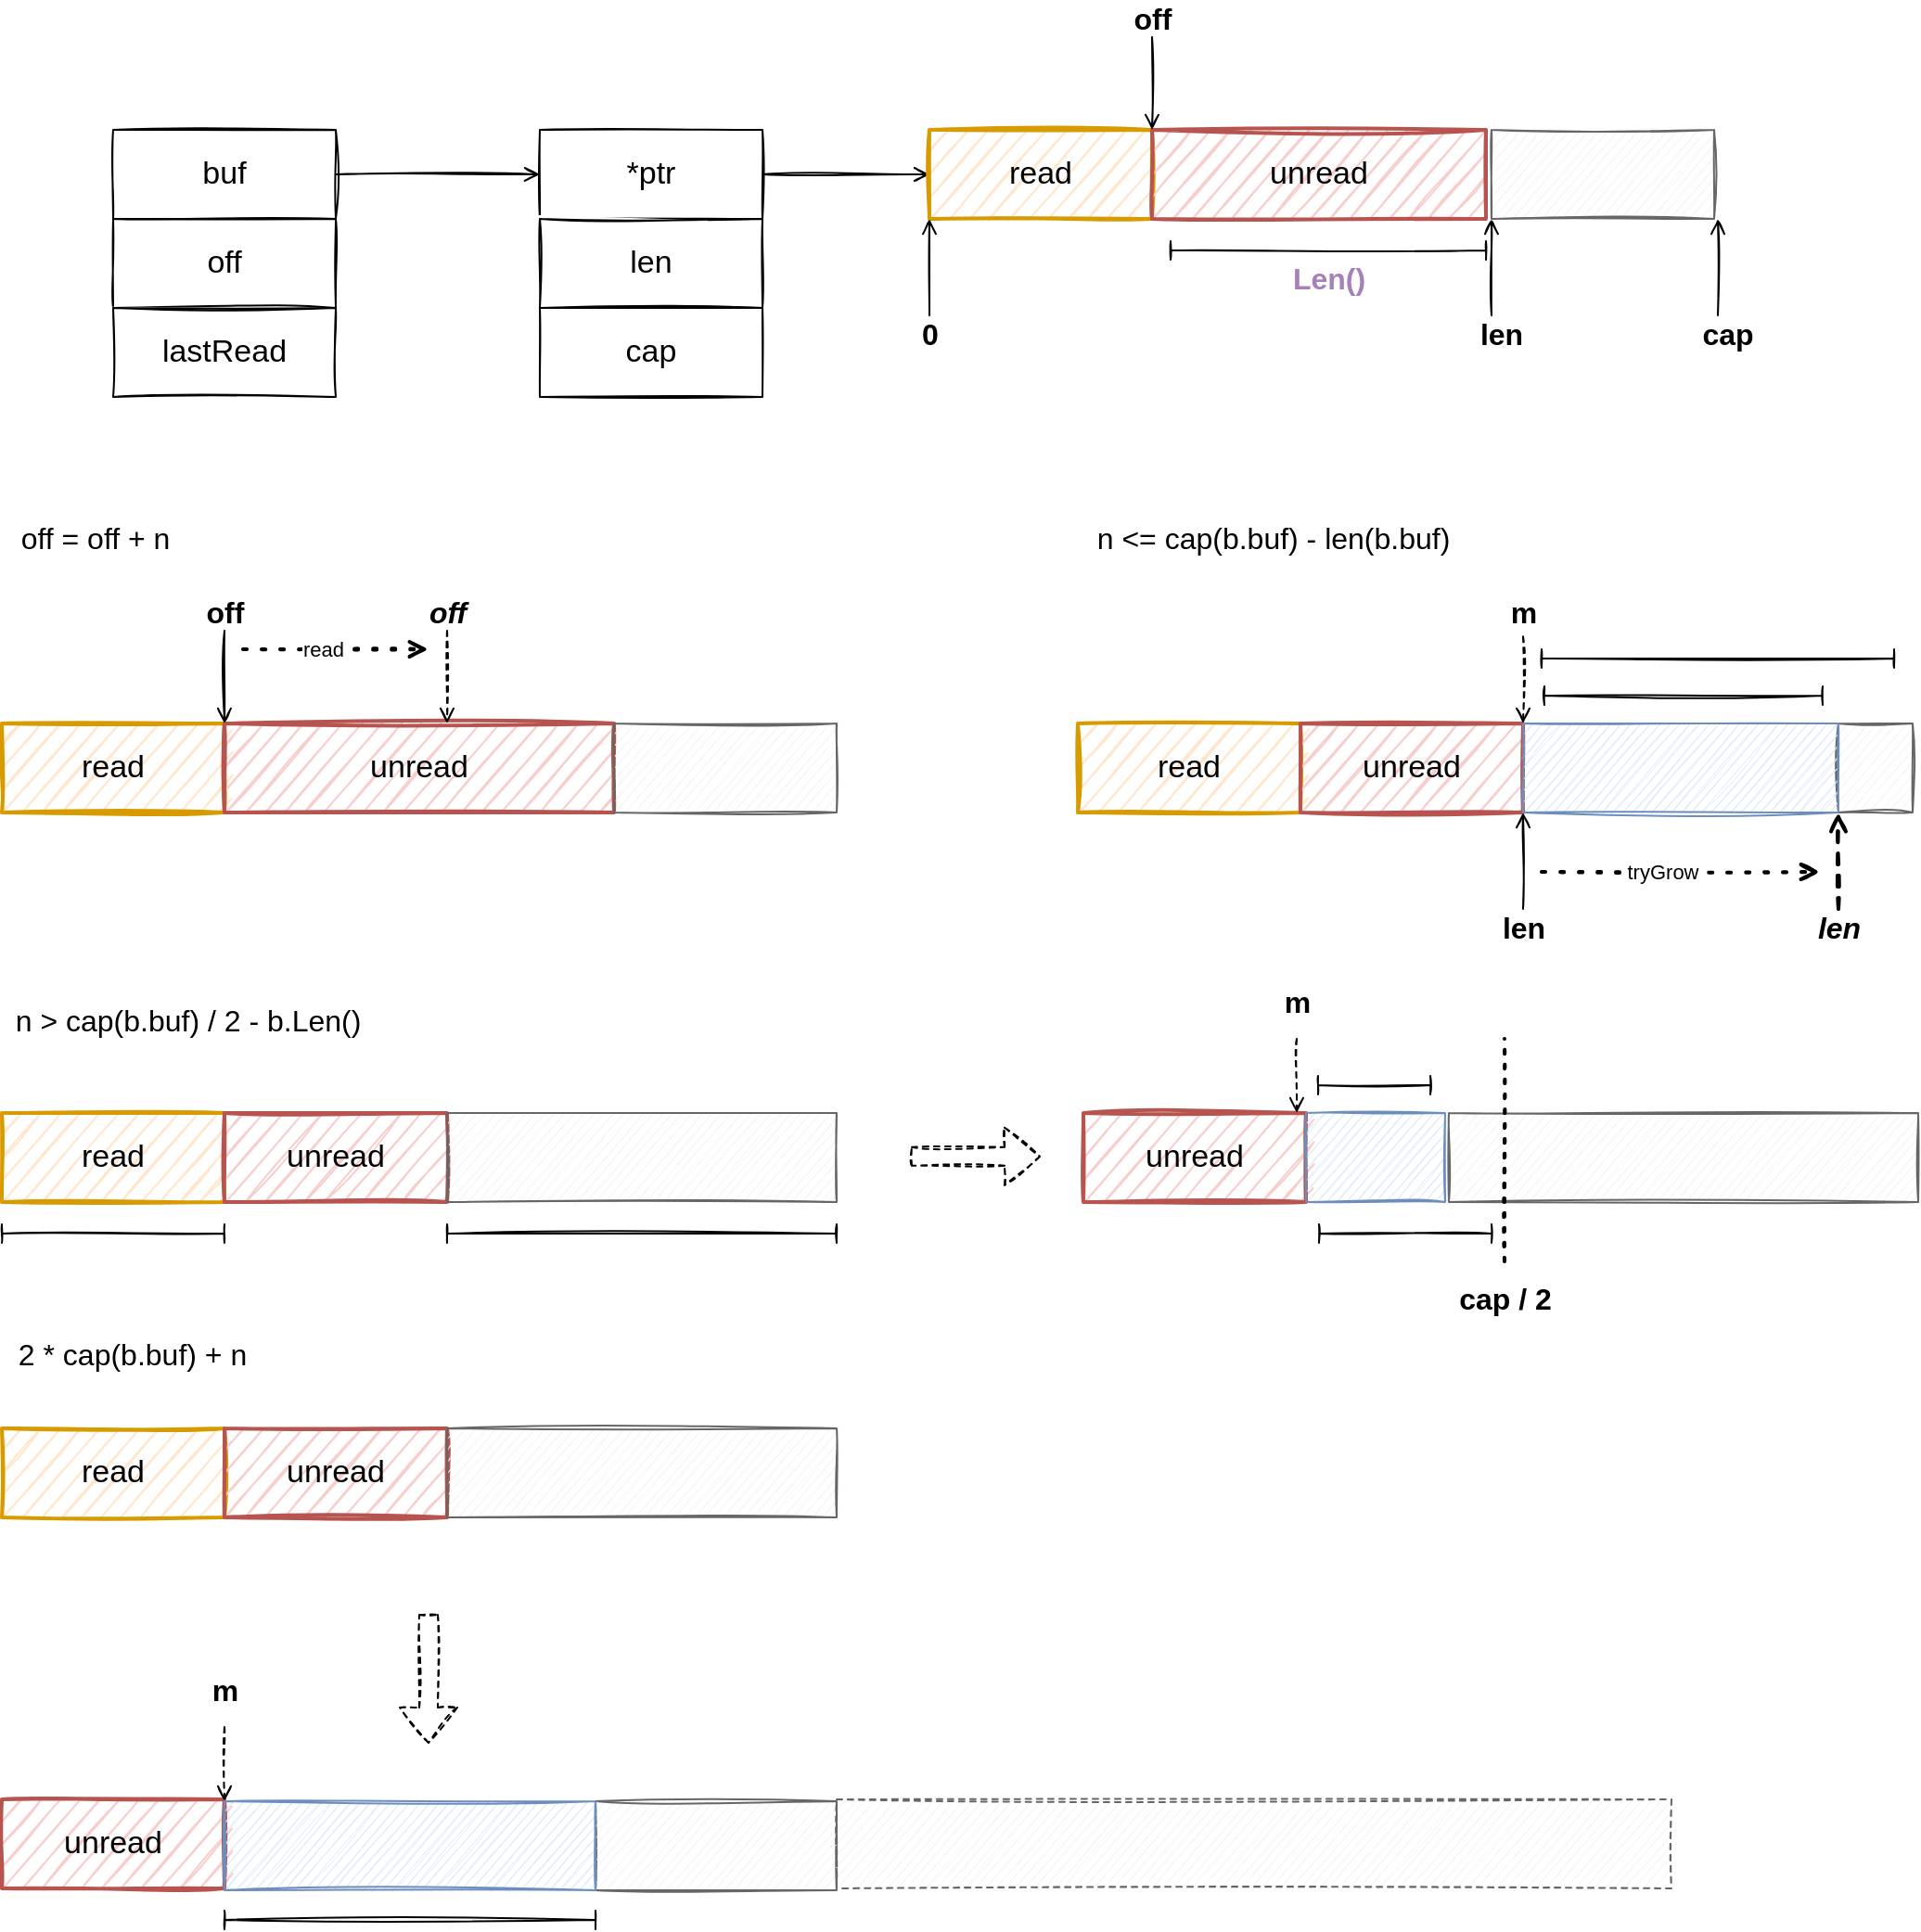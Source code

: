 <mxfile version="14.6.13" type="device"><diagram id="L33K-vE8QAB8sOFcD2oz" name="buffer"><mxGraphModel dx="2120" dy="1411" grid="1" gridSize="10" guides="1" tooltips="1" connect="1" arrows="1" fold="1" page="1" pageScale="1" pageWidth="827" pageHeight="1169" math="0" shadow="0"><root><mxCell id="0"/><mxCell id="1" parent="0"/><mxCell id="iYkoc0Em8v2946aD4pCP-5" style="edgeStyle=orthogonalEdgeStyle;rounded=0;orthogonalLoop=1;jettySize=auto;html=1;exitX=1;exitY=0.5;exitDx=0;exitDy=0;entryX=0;entryY=0.5;entryDx=0;entryDy=0;endArrow=open;endFill=0;sketch=1;" edge="1" parent="1" source="iYkoc0Em8v2946aD4pCP-1" target="iYkoc0Em8v2946aD4pCP-4"><mxGeometry relative="1" as="geometry"/></mxCell><mxCell id="iYkoc0Em8v2946aD4pCP-1" value="buf" style="rounded=0;whiteSpace=wrap;html=1;fontSize=17;strokeWidth=1;sketch=1;" vertex="1" parent="1"><mxGeometry x="60" y="390" width="120" height="48" as="geometry"/></mxCell><mxCell id="iYkoc0Em8v2946aD4pCP-2" value="off" style="rounded=0;whiteSpace=wrap;html=1;fontSize=17;strokeWidth=1;sketch=1;" vertex="1" parent="1"><mxGeometry x="60" y="438" width="120" height="48" as="geometry"/></mxCell><mxCell id="iYkoc0Em8v2946aD4pCP-3" value="lastRead" style="rounded=0;whiteSpace=wrap;html=1;fontSize=17;strokeWidth=1;sketch=1;" vertex="1" parent="1"><mxGeometry x="60" y="486" width="120" height="48" as="geometry"/></mxCell><mxCell id="iYkoc0Em8v2946aD4pCP-9" style="edgeStyle=orthogonalEdgeStyle;rounded=0;orthogonalLoop=1;jettySize=auto;html=1;exitX=1;exitY=0.5;exitDx=0;exitDy=0;entryX=0;entryY=0.5;entryDx=0;entryDy=0;endArrow=open;endFill=0;sketch=1;" edge="1" parent="1" source="iYkoc0Em8v2946aD4pCP-4" target="iYkoc0Em8v2946aD4pCP-10"><mxGeometry relative="1" as="geometry"/></mxCell><mxCell id="iYkoc0Em8v2946aD4pCP-4" value="*ptr" style="rounded=0;whiteSpace=wrap;html=1;fontSize=17;strokeWidth=1;sketch=1;" vertex="1" parent="1"><mxGeometry x="290" y="390" width="120" height="48" as="geometry"/></mxCell><mxCell id="iYkoc0Em8v2946aD4pCP-6" value="len" style="rounded=0;whiteSpace=wrap;html=1;fontSize=17;strokeWidth=1;sketch=1;" vertex="1" parent="1"><mxGeometry x="290" y="438" width="120" height="48" as="geometry"/></mxCell><mxCell id="iYkoc0Em8v2946aD4pCP-7" value="cap" style="rounded=0;whiteSpace=wrap;html=1;fontSize=17;strokeWidth=1;sketch=1;" vertex="1" parent="1"><mxGeometry x="290" y="486" width="120" height="48" as="geometry"/></mxCell><mxCell id="iYkoc0Em8v2946aD4pCP-10" value="read" style="rounded=0;whiteSpace=wrap;html=1;fontSize=17;strokeWidth=2;sketch=1;fillColor=#ffe6cc;strokeColor=#d79b00;" vertex="1" parent="1"><mxGeometry x="500" y="390" width="120" height="48" as="geometry"/></mxCell><mxCell id="iYkoc0Em8v2946aD4pCP-11" value="unread" style="rounded=0;whiteSpace=wrap;html=1;fontSize=17;strokeWidth=2;sketch=1;fillColor=#f8cecc;strokeColor=#b85450;" vertex="1" parent="1"><mxGeometry x="620" y="390" width="180" height="48" as="geometry"/></mxCell><mxCell id="iYkoc0Em8v2946aD4pCP-12" value="" style="endArrow=open;html=1;entryX=0;entryY=0;entryDx=0;entryDy=0;endFill=0;sketch=1;" edge="1" parent="1" target="iYkoc0Em8v2946aD4pCP-11"><mxGeometry width="50" height="50" relative="1" as="geometry"><mxPoint x="620" y="340" as="sourcePoint"/><mxPoint x="470" y="590" as="targetPoint"/></mxGeometry></mxCell><mxCell id="iYkoc0Em8v2946aD4pCP-13" value="off" style="text;html=1;align=center;verticalAlign=middle;resizable=0;points=[];autosize=1;strokeColor=none;fontSize=16;strokeWidth=2;fontStyle=1;sketch=1;" vertex="1" parent="1"><mxGeometry x="600" y="320" width="40" height="20" as="geometry"/></mxCell><mxCell id="iYkoc0Em8v2946aD4pCP-14" value="" style="endArrow=open;html=1;fontSize=16;endFill=0;entryX=1;entryY=1;entryDx=0;entryDy=0;sketch=1;" edge="1" parent="1"><mxGeometry width="50" height="50" relative="1" as="geometry"><mxPoint x="803" y="490" as="sourcePoint"/><mxPoint x="803" y="438" as="targetPoint"/></mxGeometry></mxCell><mxCell id="iYkoc0Em8v2946aD4pCP-15" value="len" style="text;html=1;align=center;verticalAlign=middle;resizable=0;points=[];autosize=1;strokeColor=none;fontSize=16;fontStyle=1;sketch=1;" vertex="1" parent="1"><mxGeometry x="788" y="490" width="40" height="20" as="geometry"/></mxCell><mxCell id="iYkoc0Em8v2946aD4pCP-16" value="" style="endArrow=open;html=1;fontSize=16;endFill=0;entryX=0;entryY=1;entryDx=0;entryDy=0;sketch=1;" edge="1" parent="1" target="iYkoc0Em8v2946aD4pCP-10"><mxGeometry width="50" height="50" relative="1" as="geometry"><mxPoint x="500" y="490" as="sourcePoint"/><mxPoint x="840" y="448" as="targetPoint"/></mxGeometry></mxCell><mxCell id="iYkoc0Em8v2946aD4pCP-17" value="0" style="text;html=1;align=center;verticalAlign=middle;resizable=0;points=[];autosize=1;strokeColor=none;fontSize=16;fontStyle=1;sketch=1;" vertex="1" parent="1"><mxGeometry x="490" y="490" width="20" height="20" as="geometry"/></mxCell><mxCell id="iYkoc0Em8v2946aD4pCP-18" value="" style="rounded=0;whiteSpace=wrap;html=1;fontSize=17;strokeWidth=1;sketch=1;fillColor=#f5f5f5;strokeColor=#666666;fontColor=#333333;" vertex="1" parent="1"><mxGeometry x="803" y="390" width="120" height="48" as="geometry"/></mxCell><mxCell id="iYkoc0Em8v2946aD4pCP-19" value="" style="shape=crossbar;whiteSpace=wrap;html=1;rounded=1;sketch=1;fontSize=16;strokeWidth=1;" vertex="1" parent="1"><mxGeometry x="630" y="450" width="170" height="10" as="geometry"/></mxCell><mxCell id="iYkoc0Em8v2946aD4pCP-20" value="Len()" style="text;html=1;align=center;verticalAlign=middle;resizable=0;points=[];autosize=1;strokeColor=none;fontSize=16;fontStyle=1;fontColor=#A680B8;sketch=1;" vertex="1" parent="1"><mxGeometry x="690" y="460" width="50" height="20" as="geometry"/></mxCell><mxCell id="iYkoc0Em8v2946aD4pCP-22" value="" style="endArrow=open;html=1;fontSize=16;endFill=0;entryX=1;entryY=1;entryDx=0;entryDy=0;sketch=1;" edge="1" parent="1"><mxGeometry width="50" height="50" relative="1" as="geometry"><mxPoint x="925" y="490" as="sourcePoint"/><mxPoint x="925" y="438" as="targetPoint"/></mxGeometry></mxCell><mxCell id="iYkoc0Em8v2946aD4pCP-23" value="cap" style="text;html=1;align=center;verticalAlign=middle;resizable=0;points=[];autosize=1;strokeColor=none;fontSize=16;fontStyle=1;sketch=1;" vertex="1" parent="1"><mxGeometry x="910" y="490" width="40" height="20" as="geometry"/></mxCell><mxCell id="iYkoc0Em8v2946aD4pCP-32" value="read" style="rounded=0;whiteSpace=wrap;html=1;fontSize=17;strokeWidth=2;sketch=1;fillColor=#ffe6cc;strokeColor=#d79b00;" vertex="1" parent="1"><mxGeometry x="580" y="710" width="120" height="48" as="geometry"/></mxCell><mxCell id="iYkoc0Em8v2946aD4pCP-33" value="unread" style="rounded=0;whiteSpace=wrap;html=1;fontSize=17;strokeWidth=2;sketch=1;fillColor=#f8cecc;strokeColor=#b85450;" vertex="1" parent="1"><mxGeometry x="700" y="710" width="120" height="48" as="geometry"/></mxCell><mxCell id="iYkoc0Em8v2946aD4pCP-40" value="" style="rounded=0;whiteSpace=wrap;html=1;fontSize=17;strokeWidth=1;sketch=1;fillColor=#f5f5f5;strokeColor=#666666;fontColor=#333333;" vertex="1" parent="1"><mxGeometry x="990" y="710" width="40" height="48" as="geometry"/></mxCell><mxCell id="iYkoc0Em8v2946aD4pCP-51" value="n &amp;lt;= cap(b.buf) - len(b.buf)" style="text;html=1;align=center;verticalAlign=middle;resizable=0;points=[];autosize=1;strokeColor=none;fontSize=16;" vertex="1" parent="1"><mxGeometry x="580" y="600" width="210" height="20" as="geometry"/></mxCell><mxCell id="iYkoc0Em8v2946aD4pCP-53" value="" style="endArrow=open;html=1;fontSize=16;endFill=0;entryX=1;entryY=1;entryDx=0;entryDy=0;sketch=1;" edge="1" parent="1"><mxGeometry width="50" height="50" relative="1" as="geometry"><mxPoint x="820" y="810" as="sourcePoint"/><mxPoint x="820" y="758" as="targetPoint"/></mxGeometry></mxCell><mxCell id="iYkoc0Em8v2946aD4pCP-54" value="len" style="text;html=1;align=center;verticalAlign=middle;resizable=0;points=[];autosize=1;strokeColor=none;fontSize=16;fontStyle=1;sketch=1;" vertex="1" parent="1"><mxGeometry x="800" y="810" width="40" height="20" as="geometry"/></mxCell><mxCell id="iYkoc0Em8v2946aD4pCP-55" value="" style="shape=crossbar;whiteSpace=wrap;html=1;rounded=1;sketch=1;fontSize=16;strokeWidth=1;" vertex="1" parent="1"><mxGeometry x="830" y="670" width="190" height="10" as="geometry"/></mxCell><mxCell id="iYkoc0Em8v2946aD4pCP-57" value="" style="endArrow=open;html=1;fontSize=16;endFill=0;entryX=1;entryY=1;entryDx=0;entryDy=0;sketch=1;dashed=1;strokeWidth=2;" edge="1" parent="1"><mxGeometry width="50" height="50" relative="1" as="geometry"><mxPoint x="990" y="810" as="sourcePoint"/><mxPoint x="990" y="758" as="targetPoint"/></mxGeometry></mxCell><mxCell id="iYkoc0Em8v2946aD4pCP-58" value="len" style="text;html=1;align=center;verticalAlign=middle;resizable=0;points=[];autosize=1;strokeColor=none;fontSize=16;fontStyle=3;sketch=1;dashed=1;" vertex="1" parent="1"><mxGeometry x="970" y="810" width="40" height="20" as="geometry"/></mxCell><mxCell id="iYkoc0Em8v2946aD4pCP-60" value="tryGrow" style="endArrow=open;html=1;endFill=0;dashed=1;sketch=1;dashPattern=1 4;strokeWidth=2;" edge="1" parent="1"><mxGeometry x="-0.143" width="50" height="50" relative="1" as="geometry"><mxPoint x="830" y="790" as="sourcePoint"/><mxPoint x="980" y="790" as="targetPoint"/><mxPoint as="offset"/></mxGeometry></mxCell><mxCell id="iYkoc0Em8v2946aD4pCP-61" value="read" style="rounded=0;whiteSpace=wrap;html=1;fontSize=17;strokeWidth=2;sketch=1;fillColor=#ffe6cc;strokeColor=#d79b00;" vertex="1" parent="1"><mxGeometry y="710" width="120" height="48" as="geometry"/></mxCell><mxCell id="iYkoc0Em8v2946aD4pCP-62" value="unread" style="rounded=0;whiteSpace=wrap;html=1;fontSize=17;strokeWidth=2;sketch=1;fillColor=#f8cecc;strokeColor=#b85450;" vertex="1" parent="1"><mxGeometry x="120" y="710" width="210" height="48" as="geometry"/></mxCell><mxCell id="iYkoc0Em8v2946aD4pCP-63" value="" style="endArrow=open;html=1;entryX=0;entryY=0;entryDx=0;entryDy=0;endFill=0;sketch=1;" edge="1" parent="1" target="iYkoc0Em8v2946aD4pCP-62"><mxGeometry width="50" height="50" relative="1" as="geometry"><mxPoint x="120" y="660" as="sourcePoint"/><mxPoint x="-30" y="910" as="targetPoint"/></mxGeometry></mxCell><mxCell id="iYkoc0Em8v2946aD4pCP-64" value="off" style="text;html=1;align=center;verticalAlign=middle;resizable=0;points=[];autosize=1;strokeColor=none;fontSize=16;strokeWidth=2;fontStyle=1;sketch=1;" vertex="1" parent="1"><mxGeometry x="100" y="640" width="40" height="20" as="geometry"/></mxCell><mxCell id="iYkoc0Em8v2946aD4pCP-69" value="" style="rounded=0;whiteSpace=wrap;html=1;fontSize=17;strokeWidth=1;sketch=1;fillColor=#f5f5f5;strokeColor=#666666;fontColor=#333333;" vertex="1" parent="1"><mxGeometry x="330" y="710" width="120" height="48" as="geometry"/></mxCell><mxCell id="iYkoc0Em8v2946aD4pCP-75" value="read" style="endArrow=open;html=1;endFill=0;dashed=1;sketch=1;dashPattern=1 4;strokeWidth=2;" edge="1" parent="1"><mxGeometry x="-0.143" width="50" height="50" relative="1" as="geometry"><mxPoint x="130" y="670" as="sourcePoint"/><mxPoint x="230" y="670" as="targetPoint"/><mxPoint as="offset"/></mxGeometry></mxCell><mxCell id="iYkoc0Em8v2946aD4pCP-76" value="" style="endArrow=open;html=1;entryX=0;entryY=0;entryDx=0;entryDy=0;endFill=0;sketch=1;dashed=1;strokeWidth=1;" edge="1" parent="1"><mxGeometry width="50" height="50" relative="1" as="geometry"><mxPoint x="240" y="660" as="sourcePoint"/><mxPoint x="240" y="710" as="targetPoint"/></mxGeometry></mxCell><mxCell id="iYkoc0Em8v2946aD4pCP-77" value="off" style="text;html=1;align=center;verticalAlign=middle;resizable=0;points=[];autosize=1;strokeColor=none;fontSize=16;strokeWidth=2;fontStyle=3;sketch=1;dashed=1;" vertex="1" parent="1"><mxGeometry x="220" y="640" width="40" height="20" as="geometry"/></mxCell><mxCell id="iYkoc0Em8v2946aD4pCP-78" value="off = off + n" style="text;html=1;align=center;verticalAlign=middle;resizable=0;points=[];autosize=1;strokeColor=none;fontSize=16;fontColor=#000000;" vertex="1" parent="1"><mxGeometry y="600" width="100" height="20" as="geometry"/></mxCell><mxCell id="iYkoc0Em8v2946aD4pCP-79" value="read" style="rounded=0;whiteSpace=wrap;html=1;fontSize=17;strokeWidth=2;sketch=1;fillColor=#ffe6cc;strokeColor=#d79b00;" vertex="1" parent="1"><mxGeometry y="920" width="120" height="48" as="geometry"/></mxCell><mxCell id="iYkoc0Em8v2946aD4pCP-80" value="unread" style="rounded=0;whiteSpace=wrap;html=1;fontSize=17;strokeWidth=2;sketch=1;fillColor=#f8cecc;strokeColor=#b85450;" vertex="1" parent="1"><mxGeometry x="120" y="920" width="120" height="48" as="geometry"/></mxCell><mxCell id="iYkoc0Em8v2946aD4pCP-81" value="" style="rounded=0;whiteSpace=wrap;html=1;fontSize=17;strokeWidth=1;sketch=1;fillColor=#f5f5f5;strokeColor=#666666;fontColor=#333333;" vertex="1" parent="1"><mxGeometry x="240" y="920" width="210" height="48" as="geometry"/></mxCell><mxCell id="iYkoc0Em8v2946aD4pCP-83" value="n &amp;gt; cap(b.buf) / 2 - b.Len()" style="text;html=1;align=center;verticalAlign=middle;resizable=0;points=[];autosize=1;strokeColor=none;fontSize=16;" vertex="1" parent="1"><mxGeometry y="860" width="200" height="20" as="geometry"/></mxCell><mxCell id="iYkoc0Em8v2946aD4pCP-94" value="" style="shape=crossbar;whiteSpace=wrap;html=1;rounded=1;sketch=1;fontSize=16;strokeWidth=1;" vertex="1" parent="1"><mxGeometry y="980" width="120" height="10" as="geometry"/></mxCell><mxCell id="iYkoc0Em8v2946aD4pCP-95" value="" style="shape=crossbar;whiteSpace=wrap;html=1;rounded=1;sketch=1;fontSize=16;strokeWidth=1;" vertex="1" parent="1"><mxGeometry x="240" y="980" width="210" height="10" as="geometry"/></mxCell><mxCell id="iYkoc0Em8v2946aD4pCP-96" value="read" style="rounded=0;whiteSpace=wrap;html=1;fontSize=17;strokeWidth=2;sketch=1;fillColor=#ffe6cc;strokeColor=#d79b00;" vertex="1" parent="1"><mxGeometry y="1090" width="120" height="48" as="geometry"/></mxCell><mxCell id="iYkoc0Em8v2946aD4pCP-97" value="unread" style="rounded=0;whiteSpace=wrap;html=1;fontSize=17;strokeWidth=2;sketch=1;fillColor=#f8cecc;strokeColor=#b85450;" vertex="1" parent="1"><mxGeometry x="120" y="1090" width="120" height="48" as="geometry"/></mxCell><mxCell id="iYkoc0Em8v2946aD4pCP-98" value="" style="rounded=0;whiteSpace=wrap;html=1;fontSize=17;strokeWidth=1;sketch=1;fillColor=#f5f5f5;strokeColor=#666666;fontColor=#333333;" vertex="1" parent="1"><mxGeometry x="240" y="1090" width="210" height="48" as="geometry"/></mxCell><mxCell id="iYkoc0Em8v2946aD4pCP-102" value="2 * cap(b.buf) + n" style="text;html=1;align=center;verticalAlign=middle;resizable=0;points=[];autosize=1;strokeColor=none;fontSize=16;fontColor=#000000;" vertex="1" parent="1"><mxGeometry y="1040" width="140" height="20" as="geometry"/></mxCell><mxCell id="iYkoc0Em8v2946aD4pCP-106" value="unread" style="rounded=0;whiteSpace=wrap;html=1;fontSize=17;strokeWidth=2;sketch=1;fillColor=#f8cecc;strokeColor=#b85450;" vertex="1" parent="1"><mxGeometry x="583" y="920" width="120" height="48" as="geometry"/></mxCell><mxCell id="iYkoc0Em8v2946aD4pCP-107" value="" style="rounded=0;whiteSpace=wrap;html=1;fontSize=17;strokeWidth=1;sketch=1;fillColor=#f5f5f5;strokeColor=#666666;fontColor=#333333;" vertex="1" parent="1"><mxGeometry x="780" y="920" width="253" height="48" as="geometry"/></mxCell><mxCell id="iYkoc0Em8v2946aD4pCP-110" value="" style="endArrow=open;html=1;dashed=1;fontSize=16;fontColor=#000000;strokeWidth=1;sketch=1;entryX=0;entryY=0;entryDx=0;entryDy=0;endFill=0;exitX=0.5;exitY=1.156;exitDx=0;exitDy=0;exitPerimeter=0;" edge="1" parent="1" source="iYkoc0Em8v2946aD4pCP-111" target="iYkoc0Em8v2946aD4pCP-130"><mxGeometry width="50" height="50" relative="1" as="geometry"><mxPoint x="820" y="650" as="sourcePoint"/><mxPoint x="820" y="690" as="targetPoint"/></mxGeometry></mxCell><mxCell id="iYkoc0Em8v2946aD4pCP-111" value="m" style="text;html=1;align=center;verticalAlign=middle;resizable=0;points=[];autosize=1;strokeColor=none;fontSize=16;fontColor=#000000;fontStyle=1" vertex="1" parent="1"><mxGeometry x="805" y="640" width="30" height="20" as="geometry"/></mxCell><mxCell id="iYkoc0Em8v2946aD4pCP-112" value="" style="endArrow=open;html=1;dashed=1;fontSize=16;fontColor=#000000;strokeWidth=1;sketch=1;entryX=1;entryY=0;entryDx=0;entryDy=0;endFill=0;" edge="1" parent="1"><mxGeometry width="50" height="50" relative="1" as="geometry"><mxPoint x="698" y="880" as="sourcePoint"/><mxPoint x="698" y="920" as="targetPoint"/></mxGeometry></mxCell><mxCell id="iYkoc0Em8v2946aD4pCP-113" value="m" style="text;html=1;align=center;verticalAlign=middle;resizable=0;points=[];autosize=1;strokeColor=none;fontSize=16;fontColor=#000000;fontStyle=1" vertex="1" parent="1"><mxGeometry x="683" y="850" width="30" height="20" as="geometry"/></mxCell><mxCell id="iYkoc0Em8v2946aD4pCP-116" value="unread" style="rounded=0;whiteSpace=wrap;html=1;fontSize=17;strokeWidth=2;sketch=1;fillColor=#f8cecc;strokeColor=#b85450;" vertex="1" parent="1"><mxGeometry y="1290" width="120" height="48" as="geometry"/></mxCell><mxCell id="iYkoc0Em8v2946aD4pCP-117" value="" style="rounded=0;whiteSpace=wrap;html=1;fontSize=17;strokeWidth=1;sketch=1;fillColor=#f5f5f5;strokeColor=#666666;fontColor=#333333;" vertex="1" parent="1"><mxGeometry x="320" y="1291" width="130" height="48" as="geometry"/></mxCell><mxCell id="iYkoc0Em8v2946aD4pCP-120" value="" style="rounded=0;whiteSpace=wrap;html=1;fontSize=17;strokeWidth=1;sketch=1;fillColor=#f5f5f5;strokeColor=#666666;fontColor=#333333;dashed=1;" vertex="1" parent="1"><mxGeometry x="450" y="1290" width="450" height="48" as="geometry"/></mxCell><mxCell id="iYkoc0Em8v2946aD4pCP-121" value="" style="endArrow=open;html=1;dashed=1;fontSize=16;fontColor=#000000;strokeWidth=1;sketch=1;entryX=1;entryY=0;entryDx=0;entryDy=0;endFill=0;" edge="1" parent="1"><mxGeometry width="50" height="50" relative="1" as="geometry"><mxPoint x="120" y="1251" as="sourcePoint"/><mxPoint x="120" y="1291" as="targetPoint"/></mxGeometry></mxCell><mxCell id="iYkoc0Em8v2946aD4pCP-122" value="m" style="text;html=1;align=center;verticalAlign=middle;resizable=0;points=[];autosize=1;strokeColor=none;fontSize=16;fontColor=#000000;fontStyle=1" vertex="1" parent="1"><mxGeometry x="105" y="1221" width="30" height="20" as="geometry"/></mxCell><mxCell id="iYkoc0Em8v2946aD4pCP-123" value="" style="shape=flexArrow;endArrow=classic;html=1;dashed=1;fontSize=16;fontColor=#000000;strokeWidth=1;shadow=0;sketch=1;" edge="1" parent="1"><mxGeometry width="50" height="50" relative="1" as="geometry"><mxPoint x="490" y="943.41" as="sourcePoint"/><mxPoint x="560" y="943.41" as="targetPoint"/></mxGeometry></mxCell><mxCell id="iYkoc0Em8v2946aD4pCP-124" value="" style="shape=flexArrow;endArrow=classic;html=1;dashed=1;fontSize=16;fontColor=#000000;strokeWidth=1;shadow=0;sketch=1;" edge="1" parent="1"><mxGeometry width="50" height="50" relative="1" as="geometry"><mxPoint x="230" y="1190" as="sourcePoint"/><mxPoint x="230" y="1260" as="targetPoint"/></mxGeometry></mxCell><mxCell id="iYkoc0Em8v2946aD4pCP-125" value="" style="endArrow=none;dashed=1;html=1;dashPattern=1 3;strokeWidth=2;shadow=0;fontSize=16;fontColor=#000000;sketch=1;" edge="1" parent="1"><mxGeometry width="50" height="50" relative="1" as="geometry"><mxPoint x="810" y="1000" as="sourcePoint"/><mxPoint x="810" y="880" as="targetPoint"/></mxGeometry></mxCell><mxCell id="iYkoc0Em8v2946aD4pCP-126" value="cap / 2" style="text;html=1;align=center;verticalAlign=middle;resizable=0;points=[];autosize=1;strokeColor=none;fontSize=16;fontColor=#000000;fontStyle=1" vertex="1" parent="1"><mxGeometry x="775" y="1010" width="70" height="20" as="geometry"/></mxCell><mxCell id="iYkoc0Em8v2946aD4pCP-127" value="" style="shape=crossbar;whiteSpace=wrap;html=1;rounded=1;sketch=1;fontSize=16;strokeWidth=1;" vertex="1" parent="1"><mxGeometry x="710" y="980" width="93" height="10" as="geometry"/></mxCell><mxCell id="iYkoc0Em8v2946aD4pCP-130" value="" style="rounded=0;whiteSpace=wrap;html=1;fontSize=17;strokeWidth=1;sketch=1;fillColor=#dae8fc;strokeColor=#6c8ebf;" vertex="1" parent="1"><mxGeometry x="820" y="710" width="170" height="48" as="geometry"/></mxCell><mxCell id="iYkoc0Em8v2946aD4pCP-131" value="" style="rounded=0;whiteSpace=wrap;html=1;fontSize=17;strokeWidth=1;sketch=1;fillColor=#dae8fc;strokeColor=#6c8ebf;" vertex="1" parent="1"><mxGeometry x="703" y="920" width="75" height="48" as="geometry"/></mxCell><mxCell id="iYkoc0Em8v2946aD4pCP-132" value="" style="rounded=0;whiteSpace=wrap;html=1;fontSize=17;strokeWidth=1;sketch=1;fillColor=#dae8fc;strokeColor=#6c8ebf;" vertex="1" parent="1"><mxGeometry x="120" y="1291" width="200" height="48" as="geometry"/></mxCell><mxCell id="iYkoc0Em8v2946aD4pCP-133" value="" style="shape=crossbar;whiteSpace=wrap;html=1;rounded=1;sketch=1;fontSize=16;strokeWidth=1;" vertex="1" parent="1"><mxGeometry x="831.5" y="690" width="150" height="10" as="geometry"/></mxCell><mxCell id="iYkoc0Em8v2946aD4pCP-137" value="" style="shape=crossbar;whiteSpace=wrap;html=1;rounded=1;sketch=1;fontSize=16;strokeWidth=1;" vertex="1" parent="1"><mxGeometry x="709.5" y="900" width="60.5" height="10" as="geometry"/></mxCell><mxCell id="iYkoc0Em8v2946aD4pCP-138" value="" style="shape=crossbar;whiteSpace=wrap;html=1;rounded=1;sketch=1;fontSize=16;strokeWidth=1;" vertex="1" parent="1"><mxGeometry x="120" y="1350" width="200" height="10" as="geometry"/></mxCell></root></mxGraphModel></diagram></mxfile>